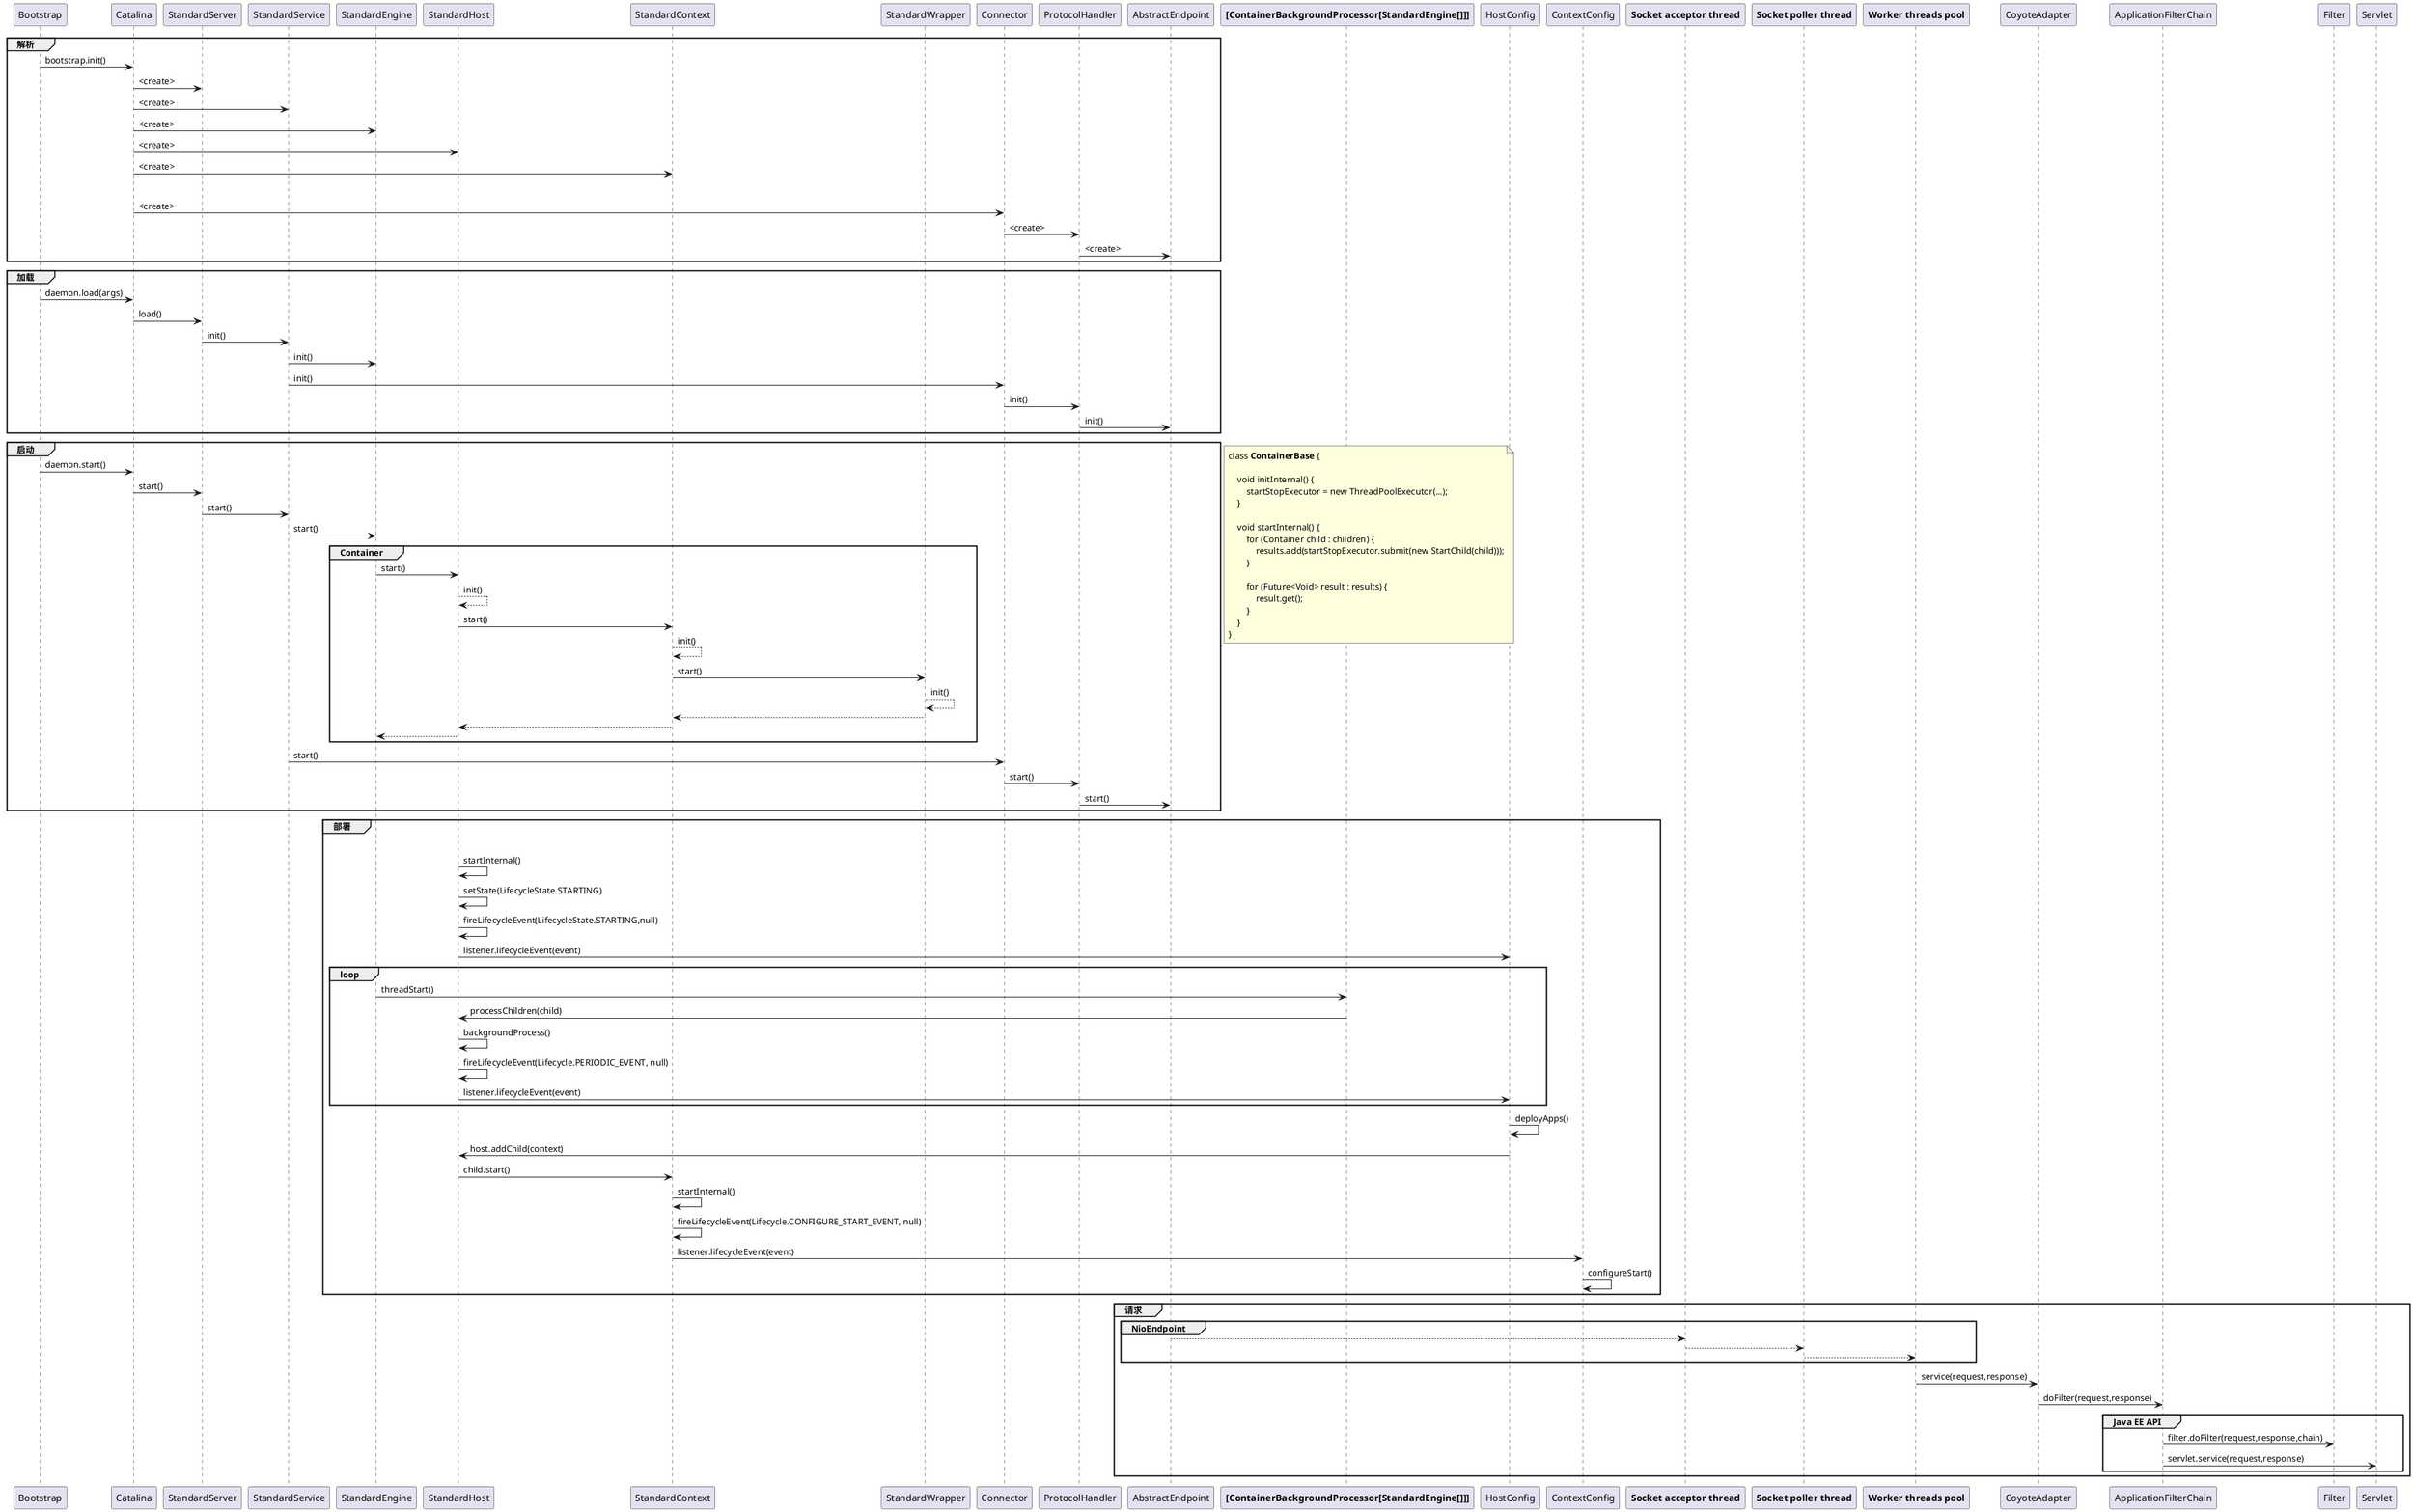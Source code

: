 @startuml

group 解析
    Bootstrap -> Catalina: bootstrap.init()
    Catalina -> StandardServer: <create>
    Catalina -> StandardService: <create>
    Catalina -> StandardEngine: <create>
    Catalina -> StandardHost: <create>
    Catalina -> StandardContext: <create>
    StandardWrapper -[#FFF]> StandardWrapper
    Catalina -> Connector: <create>
    Connector -> ProtocolHandler: <create>
    ProtocolHandler -> AbstractEndpoint: <create>
end

group 加载
    Bootstrap -> Catalina: daemon.load(args)
    Catalina -> StandardServer: load()
    StandardServer -> StandardService: init()
    StandardService -> StandardEngine: init()
    StandardService -> Connector: init()
    Connector -> ProtocolHandler: init()
    ProtocolHandler -> AbstractEndpoint: init()
end

group 启动
    Bootstrap -> Catalina: daemon.start()
    Catalina -> StandardServer: start()
    StandardServer -> StandardService: start()
    StandardService -> StandardEngine: start()
    group Container
        StandardEngine -> StandardHost: start()
        StandardHost --> StandardHost: init()
        StandardHost -> StandardContext: start()
        StandardContext --> StandardContext: init()
        StandardContext -> StandardWrapper: start()
        StandardWrapper --> StandardWrapper: init()
        StandardWrapper --> StandardContext
        StandardContext --> StandardHost
        StandardHost --> StandardEngine
    end
    StandardService -> Connector: start()
    Connector -> ProtocolHandler: start()
    ProtocolHandler -> AbstractEndpoint: start()
end

note right
  class **ContainerBase** {

      void initInternal() {
          startStopExecutor = new ThreadPoolExecutor(...);
      }

      void startInternal() {
          for (Container child : children) {
              results.add(startStopExecutor.submit(new StartChild(child)));
          }

          for (Future<Void> result : results) {
              result.get();
          }
      }
  }
end note

group 部署
    participant "**[ContainerBackgroundProcessor[StandardEngine[]]]**" as ContainerBackgroundProcessor
    ContainerBackgroundProcessor -[#FFF]> ContainerBackgroundProcessor
    StandardHost -> StandardHost: startInternal()
    StandardHost -> StandardHost: setState(LifecycleState.STARTING)
    StandardHost -> StandardHost: fireLifecycleEvent(LifecycleState.STARTING,null)
    StandardHost -> HostConfig: listener.lifecycleEvent(event)
    group loop
        StandardEngine -> ContainerBackgroundProcessor: threadStart()
        ContainerBackgroundProcessor -> StandardHost: processChildren(child)
        StandardHost -> StandardHost: backgroundProcess()
        StandardHost -> StandardHost: fireLifecycleEvent(Lifecycle.PERIODIC_EVENT, null)
        StandardHost -> HostConfig: listener.lifecycleEvent(event)
    end
    HostConfig -> HostConfig: deployApps()
    HostConfig -> StandardHost: host.addChild(context)
    StandardHost -> StandardContext: child.start()
    StandardContext -> StandardContext: startInternal()
    StandardContext -> StandardContext: fireLifecycleEvent(Lifecycle.CONFIGURE_START_EVENT, null)
    StandardContext -> ContextConfig: listener.lifecycleEvent(event)
    ContextConfig -> ContextConfig: configureStart()
end

group 请求
    group NioEndpoint
        participant "**Socket acceptor thread**" as Acceptor
        participant "**Socket poller thread**" as Poller
        participant "**Worker threads pool**" as Worker

        AbstractEndpoint --> Acceptor
        Acceptor --> Poller
        Poller --> Worker
    end
    Worker -> CoyoteAdapter: service(request,response)
    CoyoteAdapter -> ApplicationFilterChain: doFilter(request,response)
    group Java EE API
        ApplicationFilterChain -> Filter: filter.doFilter(request,response,chain)
        ApplicationFilterChain -> Servlet: servlet.service(request,response)
    end
end

@enduml
